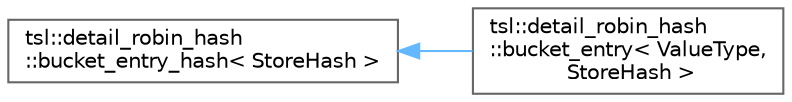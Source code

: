 digraph "Graphical Class Hierarchy"
{
 // LATEX_PDF_SIZE
  bgcolor="transparent";
  edge [fontname=Helvetica,fontsize=10,labelfontname=Helvetica,labelfontsize=10];
  node [fontname=Helvetica,fontsize=10,shape=box,height=0.2,width=0.4];
  rankdir="LR";
  Node0 [id="Node000000",label="tsl::detail_robin_hash\l::bucket_entry_hash\< StoreHash \>",height=0.2,width=0.4,color="grey40", fillcolor="white", style="filled",URL="$classtsl_1_1detail__robin__hash_1_1bucket__entry__hash.html",tooltip=" "];
  Node0 -> Node1 [id="edge22_Node000000_Node000001",dir="back",color="steelblue1",style="solid",tooltip=" "];
  Node1 [id="Node000001",label="tsl::detail_robin_hash\l::bucket_entry\< ValueType,\l StoreHash \>",height=0.2,width=0.4,color="grey40", fillcolor="white", style="filled",URL="$classtsl_1_1detail__robin__hash_1_1bucket__entry.html",tooltip=" "];
}
